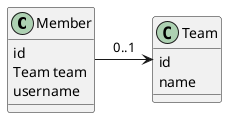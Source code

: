 @startuml

class Member {
    id
    Team team
    username
}

class Team {
    id
    name
}

Member -> Team : 0..1

@enduml